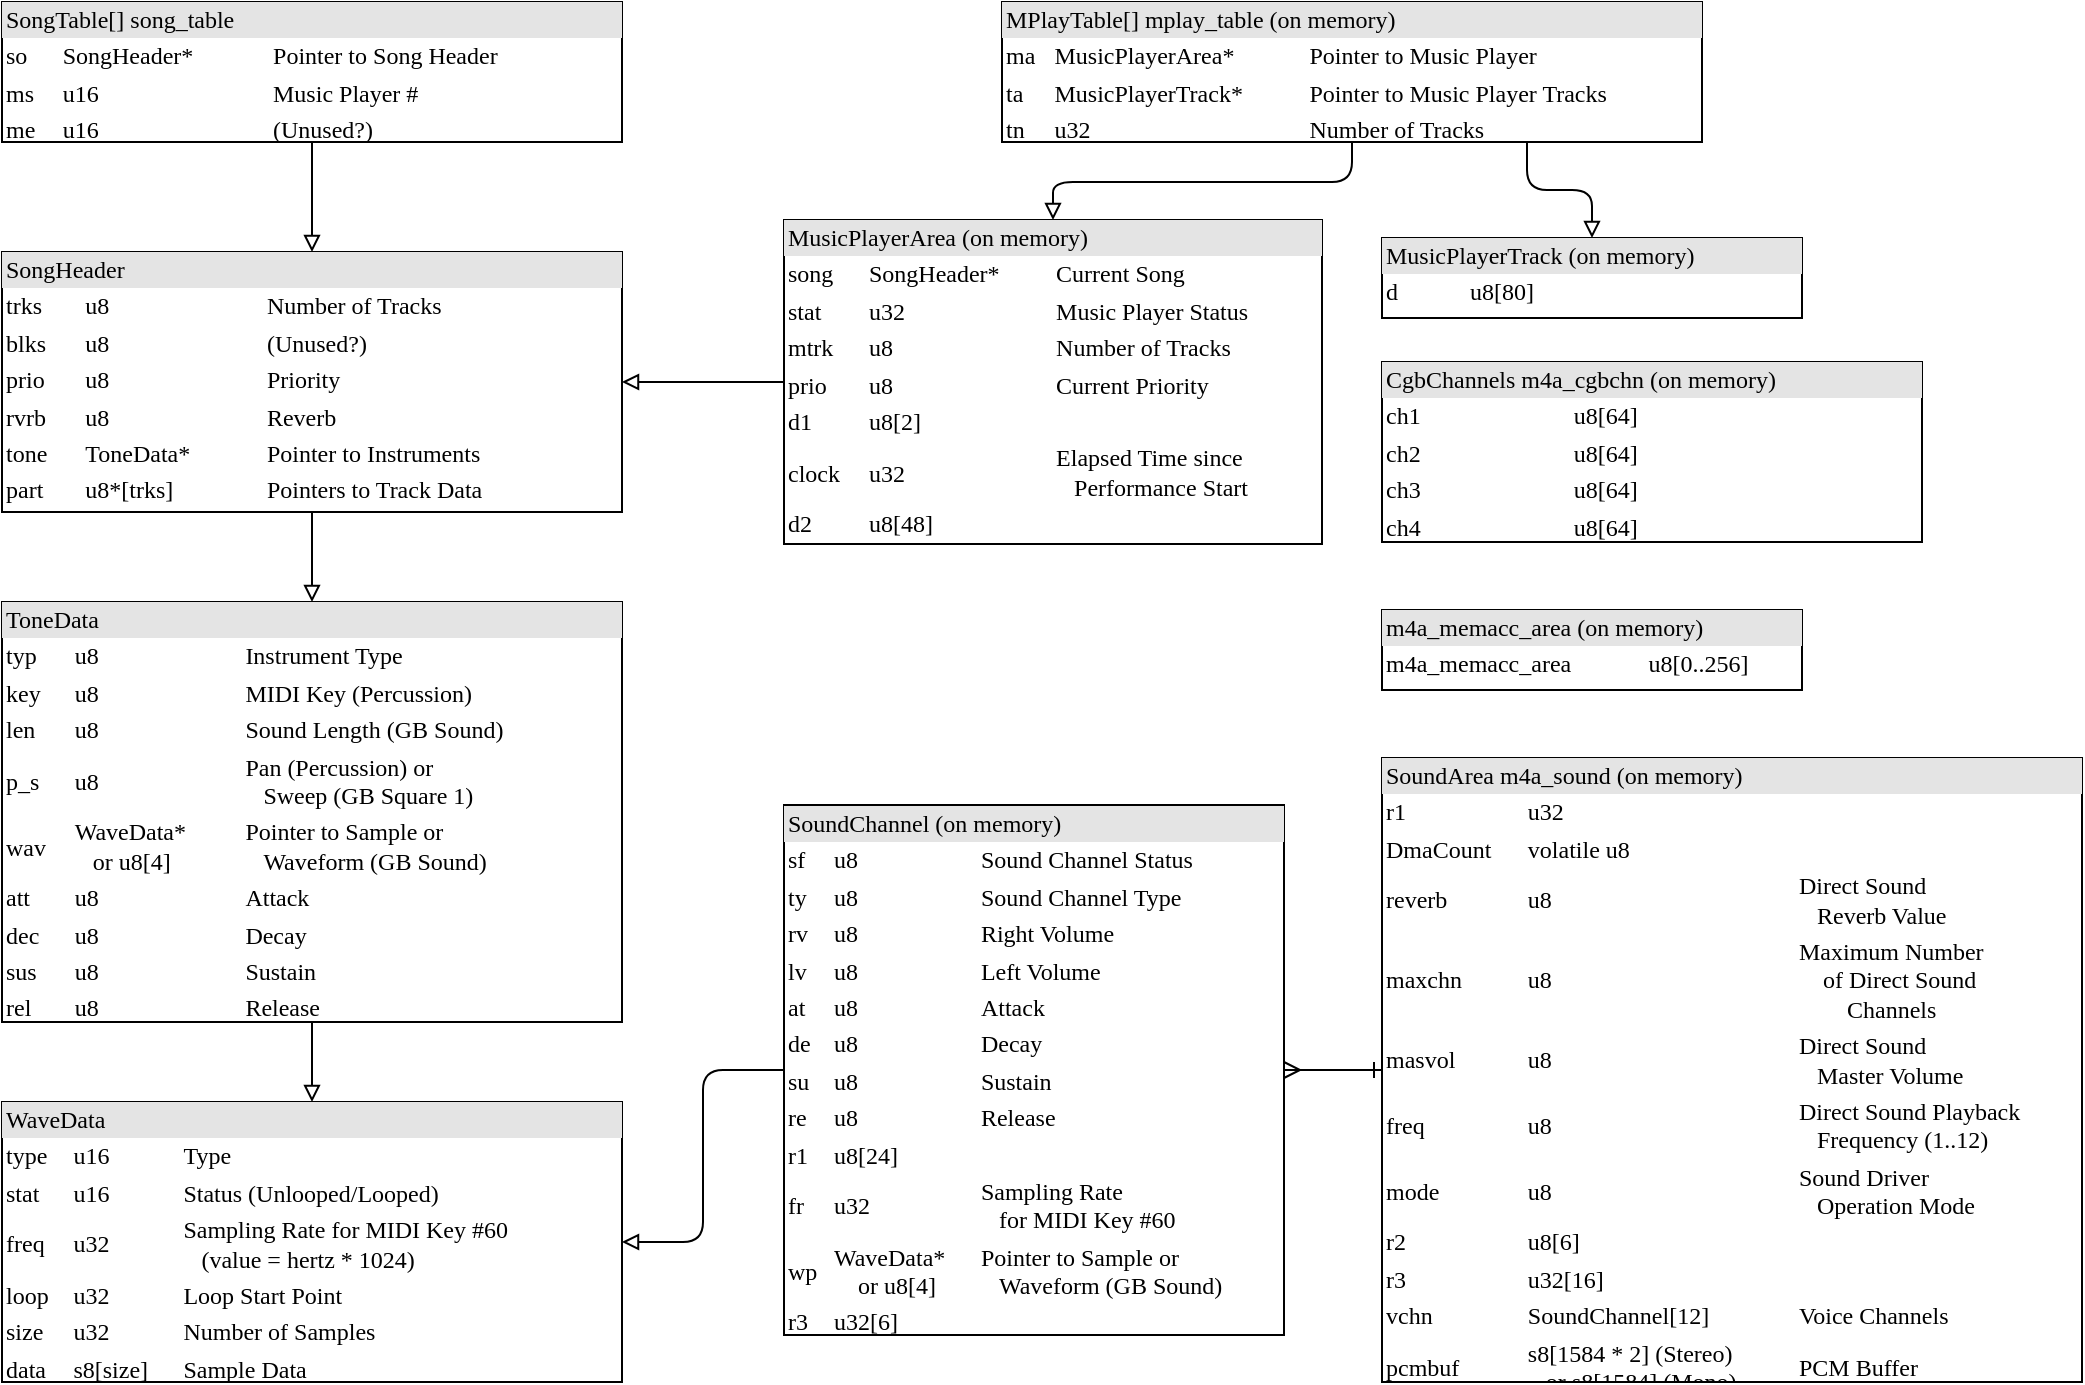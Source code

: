 <mxfile version="10.8.1" type="device"><diagram name="m4aLib" id="2ca16b54-16f6-2749-3443-fa8db7711227"><mxGraphModel dx="840" dy="435" grid="1" gridSize="10" guides="1" tooltips="1" connect="1" arrows="1" fold="1" page="1" pageScale="1" pageWidth="1100" pageHeight="850" background="#ffffff" math="0" shadow="0"><root><mxCell id="0"/><mxCell id="1" parent="0"/><mxCell id="2ed32ef02a7f4228-1" value="&lt;div style=&quot;box-sizing: border-box ; width: 100% ; background: #e4e4e4 ; padding: 2px&quot;&gt;SongTable[] song_table&lt;/div&gt;&lt;table style=&quot;width: 100% ; font-size: 1em&quot; cellpadding=&quot;2&quot; cellspacing=&quot;0&quot;&gt;&lt;tbody&gt;&lt;tr&gt;&lt;td&gt;so&lt;/td&gt;&lt;td&gt;SongHeader*&lt;/td&gt;&lt;td&gt;Pointer to Song Header&lt;/td&gt;&lt;/tr&gt;&lt;tr&gt;&lt;td&gt;ms&lt;/td&gt;&lt;td&gt;u16&lt;/td&gt;&lt;td&gt;Music Player #&lt;/td&gt;&lt;/tr&gt;&lt;tr&gt;&lt;td&gt;me&lt;/td&gt;&lt;td&gt;u16&lt;/td&gt;&lt;td&gt;(Unused?)&lt;/td&gt;&lt;/tr&gt;&lt;/tbody&gt;&lt;/table&gt;" style="verticalAlign=top;align=left;overflow=fill;html=1;rounded=0;shadow=0;comic=0;labelBackgroundColor=none;strokeColor=#000000;strokeWidth=1;fillColor=#ffffff;fontFamily=Verdana;fontSize=12;fontColor=#000000;" parent="1" vertex="1"><mxGeometry x="40" y="40" width="310" height="70" as="geometry"/></mxCell><mxCell id="2ed32ef02a7f4228-2" value="&lt;div style=&quot;box-sizing: border-box ; width: 100% ; background: #e4e4e4 ; padding: 2px&quot;&gt;WaveData&lt;/div&gt;&lt;table style=&quot;width: 100% ; font-size: 1em&quot; cellpadding=&quot;2&quot; cellspacing=&quot;0&quot;&gt;&lt;tbody&gt;&lt;tr&gt;&lt;td&gt;type&lt;/td&gt;&lt;td&gt;u16&lt;/td&gt;&lt;td&gt;Type&lt;/td&gt;&lt;/tr&gt;&lt;tr&gt;&lt;td&gt;stat&lt;/td&gt;&lt;td&gt;u16&lt;/td&gt;&lt;td&gt;Status (Unlooped/Looped)&lt;/td&gt;&lt;/tr&gt;&lt;tr&gt;&lt;td&gt;freq&lt;/td&gt;&lt;td&gt;u32&lt;/td&gt;&lt;td&gt;Sampling Rate for MIDI Key #60&lt;br&gt;&amp;nbsp; &amp;nbsp;(value = hertz * 1024)&lt;/td&gt;&lt;/tr&gt;&lt;tr&gt;&lt;td&gt;loop&lt;/td&gt;&lt;td&gt;u32&lt;br&gt;&lt;/td&gt;&lt;td&gt;Loop Start Point&lt;/td&gt;&lt;/tr&gt;&lt;tr&gt;&lt;td&gt;size&lt;/td&gt;&lt;td&gt;u32&lt;br&gt;&lt;/td&gt;&lt;td&gt;Number of Samples&lt;/td&gt;&lt;/tr&gt;&lt;tr&gt;&lt;td&gt;data&lt;/td&gt;&lt;td&gt;s8[size]&lt;br&gt;&lt;/td&gt;&lt;td&gt;Sample Data&lt;/td&gt;&lt;/tr&gt;&lt;/tbody&gt;&lt;/table&gt;" style="verticalAlign=top;align=left;overflow=fill;html=1;rounded=0;shadow=0;comic=0;labelBackgroundColor=none;strokeColor=#000000;strokeWidth=1;fillColor=#ffffff;fontFamily=Verdana;fontSize=12;fontColor=#000000;" parent="1" vertex="1"><mxGeometry x="40" y="590" width="310" height="140" as="geometry"/></mxCell><mxCell id="2ed32ef02a7f4228-16" style="edgeStyle=orthogonalEdgeStyle;html=1;labelBackgroundColor=none;startArrow=none;endArrow=block;fontFamily=Verdana;fontSize=12;align=left;exitX=0.5;exitY=1;exitDx=0;exitDy=0;startFill=0;endFill=0;entryX=0.5;entryY=0;entryDx=0;entryDy=0;rounded=1;" parent="1" source="2ed32ef02a7f4228-10" target="2ed32ef02a7f4228-2" edge="1"><mxGeometry relative="1" as="geometry"><mxPoint x="270" y="550" as="targetPoint"/></mxGeometry></mxCell><mxCell id="2ed32ef02a7f4228-3" value="&lt;div style=&quot;box-sizing: border-box ; width: 100% ; background: #e4e4e4 ; padding: 2px&quot;&gt;SoundArea m4a_sound (on memory)&lt;/div&gt;&lt;table style=&quot;width: 100% ; font-size: 1em&quot; cellpadding=&quot;2&quot; cellspacing=&quot;0&quot;&gt;&lt;tbody&gt;&lt;tr&gt;&lt;td&gt;r1&lt;/td&gt;&lt;td&gt;u32&lt;/td&gt;&lt;td&gt;&lt;br&gt;&lt;/td&gt;&lt;/tr&gt;&lt;tr&gt;&lt;td&gt;DmaCount&lt;/td&gt;&lt;td&gt;volatile u8&lt;/td&gt;&lt;td&gt;&lt;br&gt;&lt;/td&gt;&lt;/tr&gt;&lt;tr&gt;&lt;td&gt;reverb&lt;/td&gt;&lt;td&gt;u8&lt;/td&gt;&lt;td&gt;Direct Sound&lt;br&gt;&amp;nbsp; &amp;nbsp;Reverb Value&lt;br&gt;&lt;/td&gt;&lt;/tr&gt;&lt;tr&gt;&lt;td&gt;maxchn&lt;/td&gt;&lt;td&gt;u8&lt;br&gt;&lt;/td&gt;&lt;td&gt;Maximum Number&lt;br&gt;&amp;nbsp; &amp;nbsp; of Direct Sound&lt;br&gt;&amp;nbsp; &amp;nbsp; &amp;nbsp; &amp;nbsp; Channels&lt;br&gt;&lt;/td&gt;&lt;/tr&gt;&lt;tr&gt;&lt;td&gt;masvol&lt;/td&gt;&lt;td&gt;u8&lt;/td&gt;&lt;td&gt;Direct Sound&lt;br&gt;&amp;nbsp; &amp;nbsp;Master Volume&lt;br&gt;&lt;/td&gt;&lt;/tr&gt;&lt;tr&gt;&lt;td&gt;freq&lt;br&gt;&lt;/td&gt;&lt;td&gt;u8&lt;/td&gt;&lt;td&gt;Direct Sound Playback&lt;br&gt;&amp;nbsp; &amp;nbsp;Frequency (1..12)&lt;br&gt;&lt;/td&gt;&lt;/tr&gt;&lt;tr&gt;&lt;td&gt;mode&lt;/td&gt;&lt;td&gt;u8&lt;/td&gt;&lt;td&gt;Sound Driver&lt;br&gt;&amp;nbsp; &amp;nbsp;Operation Mode&lt;br&gt;&lt;/td&gt;&lt;/tr&gt;&lt;tr&gt;&lt;td&gt;r2&lt;/td&gt;&lt;td&gt;u8[6]&lt;/td&gt;&lt;td&gt;&lt;br&gt;&lt;/td&gt;&lt;/tr&gt;&lt;tr&gt;&lt;td&gt;r3&lt;/td&gt;&lt;td&gt;u32[16]&lt;/td&gt;&lt;td&gt;&lt;br&gt;&lt;/td&gt;&lt;/tr&gt;&lt;tr&gt;&lt;td&gt;vchn&lt;/td&gt;&lt;td&gt;SoundChannel[12]&lt;br&gt;&lt;/td&gt;&lt;td&gt;Voice Channels&lt;/td&gt;&lt;/tr&gt;&lt;tr&gt;&lt;td&gt;pcmbuf&lt;/td&gt;&lt;td&gt;s8[1584 * 2] (Stereo)&lt;br&gt;&amp;nbsp; &amp;nbsp;or s8[1584] (Mono)&lt;/td&gt;&lt;td&gt;PCM Buffer&lt;/td&gt;&lt;/tr&gt;&lt;/tbody&gt;&lt;/table&gt;" style="verticalAlign=top;align=left;overflow=fill;html=1;rounded=0;shadow=0;comic=0;labelBackgroundColor=none;strokeColor=#000000;strokeWidth=1;fillColor=#ffffff;fontFamily=Verdana;fontSize=12;fontColor=#000000;" parent="1" vertex="1"><mxGeometry x="730" y="418" width="350" height="312" as="geometry"/></mxCell><mxCell id="d6IGOWzx8pwotiK974Br-10" value="" style="edgeStyle=orthogonalEdgeStyle;rounded=1;orthogonalLoop=1;jettySize=auto;html=1;startArrow=none;startFill=0;endArrow=block;endFill=0;exitX=0.5;exitY=1;exitDx=0;exitDy=0;" parent="1" source="2ed32ef02a7f4228-5" target="2ed32ef02a7f4228-12" edge="1"><mxGeometry relative="1" as="geometry"/></mxCell><mxCell id="2ed32ef02a7f4228-5" value="&lt;div style=&quot;box-sizing: border-box ; width: 100% ; background: #e4e4e4 ; padding: 2px&quot;&gt;MPlayTable[] mplay_table (on memory)&lt;/div&gt;&lt;table style=&quot;width: 100% ; font-size: 1em&quot; cellpadding=&quot;2&quot; cellspacing=&quot;0&quot;&gt;&lt;tbody&gt;&lt;tr&gt;&lt;td&gt;ma&lt;/td&gt;&lt;td&gt;MusicPlayerArea*&lt;/td&gt;&lt;td&gt;Pointer to Music Player&lt;/td&gt;&lt;/tr&gt;&lt;tr&gt;&lt;td&gt;ta&lt;/td&gt;&lt;td&gt;MusicPlayerTrack*&lt;/td&gt;&lt;td&gt;Pointer to Music Player Tracks&lt;/td&gt;&lt;/tr&gt;&lt;tr&gt;&lt;td&gt;tn&lt;/td&gt;&lt;td&gt;u32&lt;/td&gt;&lt;td&gt;Number of Tracks&lt;/td&gt;&lt;/tr&gt;&lt;/tbody&gt;&lt;/table&gt;" style="verticalAlign=top;align=left;overflow=fill;html=1;rounded=0;shadow=0;comic=0;labelBackgroundColor=none;strokeColor=#000000;strokeWidth=1;fillColor=#ffffff;fontFamily=Verdana;fontSize=12;fontColor=#000000;" parent="1" vertex="1"><mxGeometry x="540" y="40" width="350" height="70" as="geometry"/></mxCell><mxCell id="2ed32ef02a7f4228-6" value="&lt;div style=&quot;box-sizing: border-box ; width: 100% ; background: #e4e4e4 ; padding: 2px&quot;&gt;SongHeader&lt;/div&gt;&lt;table style=&quot;width: 100% ; font-size: 1em&quot; cellpadding=&quot;2&quot; cellspacing=&quot;0&quot;&gt;&lt;tbody&gt;&lt;tr&gt;&lt;td&gt;trks&lt;/td&gt;&lt;td&gt;u8&lt;/td&gt;&lt;td&gt;Number of Tracks&lt;/td&gt;&lt;/tr&gt;&lt;tr&gt;&lt;td&gt;blks&lt;/td&gt;&lt;td&gt;u8&lt;/td&gt;&lt;td&gt;(Unused?)&lt;/td&gt;&lt;/tr&gt;&lt;tr&gt;&lt;td&gt;prio&lt;/td&gt;&lt;td&gt;u8&lt;/td&gt;&lt;td&gt;Priority&lt;/td&gt;&lt;/tr&gt;&lt;tr&gt;&lt;td&gt;rvrb&lt;/td&gt;&lt;td&gt;u8&lt;/td&gt;&lt;td&gt;Reverb&lt;/td&gt;&lt;/tr&gt;&lt;tr&gt;&lt;td&gt;tone&lt;/td&gt;&lt;td&gt;ToneData*&lt;br&gt;&lt;/td&gt;&lt;td&gt;Pointer to Instruments&lt;/td&gt;&lt;/tr&gt;&lt;tr&gt;&lt;td&gt;part&lt;/td&gt;&lt;td&gt;u8*[trks]&lt;br&gt;&lt;/td&gt;&lt;td&gt;Pointers to Track Data&lt;/td&gt;&lt;/tr&gt;&lt;/tbody&gt;&lt;/table&gt;" style="verticalAlign=top;align=left;overflow=fill;html=1;rounded=0;shadow=0;comic=0;labelBackgroundColor=none;strokeColor=#000000;strokeWidth=1;fillColor=#ffffff;fontFamily=Verdana;fontSize=12;fontColor=#000000;" parent="1" vertex="1"><mxGeometry x="40" y="165" width="310" height="130" as="geometry"/></mxCell><mxCell id="2ed32ef02a7f4228-7" value="&lt;div style=&quot;box-sizing: border-box ; width: 100% ; background: #e4e4e4 ; padding: 2px&quot;&gt;MusicPlayerTrack (on memory)&lt;/div&gt;&lt;table style=&quot;width: 100% ; font-size: 1em&quot; cellpadding=&quot;2&quot; cellspacing=&quot;0&quot;&gt;&lt;tbody&gt;&lt;tr&gt;&lt;td&gt;d&lt;/td&gt;&lt;td&gt;u8[80]&lt;/td&gt;&lt;td&gt;&lt;br&gt;&lt;/td&gt;&lt;/tr&gt;&lt;/tbody&gt;&lt;/table&gt;" style="verticalAlign=top;align=left;overflow=fill;html=1;rounded=0;shadow=0;comic=0;labelBackgroundColor=none;strokeColor=#000000;strokeWidth=1;fillColor=#ffffff;fontFamily=Verdana;fontSize=12;fontColor=#000000;" parent="1" vertex="1"><mxGeometry x="730" y="158" width="210" height="40" as="geometry"/></mxCell><mxCell id="2ed32ef02a7f4228-8" value="&lt;div style=&quot;box-sizing: border-box ; width: 100% ; background: #e4e4e4 ; padding: 2px&quot;&gt;SoundChannel (on memory)&lt;/div&gt;&lt;table style=&quot;width: 100% ; font-size: 1em&quot; cellpadding=&quot;2&quot; cellspacing=&quot;0&quot;&gt;&lt;tbody&gt;&lt;tr&gt;&lt;td&gt;sf&lt;/td&gt;&lt;td&gt;u8&lt;/td&gt;&lt;td&gt;Sound Channel Status&lt;/td&gt;&lt;/tr&gt;&lt;tr&gt;&lt;td&gt;ty&lt;/td&gt;&lt;td&gt;u8&lt;/td&gt;&lt;td&gt;Sound Channel Type&lt;/td&gt;&lt;/tr&gt;&lt;tr&gt;&lt;td&gt;rv&lt;/td&gt;&lt;td&gt;u8&lt;/td&gt;&lt;td&gt;Right Volume&lt;/td&gt;&lt;/tr&gt;&lt;tr&gt;&lt;td&gt;lv&lt;/td&gt;&lt;td&gt;u8&lt;br&gt;&lt;/td&gt;&lt;td&gt;Left Volume&lt;/td&gt;&lt;/tr&gt;&lt;tr&gt;&lt;td&gt;at&lt;/td&gt;&lt;td&gt;u8&lt;br&gt;&lt;/td&gt;&lt;td&gt;Attack&lt;/td&gt;&lt;/tr&gt;&lt;tr&gt;&lt;td&gt;de&lt;/td&gt;&lt;td&gt;u8&lt;br&gt;&lt;/td&gt;&lt;td&gt;Decay&lt;/td&gt;&lt;/tr&gt;&lt;tr&gt;&lt;td&gt;su&lt;/td&gt;&lt;td&gt;u8&lt;br&gt;&lt;/td&gt;&lt;td&gt;Sustain&lt;/td&gt;&lt;/tr&gt;&lt;tr&gt;&lt;td&gt;re&lt;/td&gt;&lt;td&gt;u8&lt;br&gt;&lt;/td&gt;&lt;td&gt;Release&lt;/td&gt;&lt;/tr&gt;&lt;tr&gt;&lt;td&gt;r1&lt;/td&gt;&lt;td&gt;u8[24]&lt;br&gt;&lt;/td&gt;&lt;td&gt;&lt;br&gt;&lt;/td&gt;&lt;/tr&gt;&lt;tr&gt;&lt;td&gt;fr&lt;/td&gt;&lt;td&gt;u32&lt;br&gt;&lt;/td&gt;&lt;td&gt;Sampling Rate&lt;br&gt;&amp;nbsp; &amp;nbsp;for MIDI Key #60&lt;/td&gt;&lt;/tr&gt;&lt;tr&gt;&lt;td&gt;wp&lt;/td&gt;&lt;td&gt;WaveData*&lt;br&gt;&amp;nbsp; &amp;nbsp; or u8[4]&lt;/td&gt;&lt;td&gt;Pointer to Sample or&lt;br&gt;&amp;nbsp; &amp;nbsp;Waveform (GB Sound)&lt;/td&gt;&lt;/tr&gt;&lt;tr&gt;&lt;td&gt;r3&lt;/td&gt;&lt;td&gt;u32[6]&lt;br&gt;&lt;/td&gt;&lt;td&gt;&lt;br&gt;&lt;/td&gt;&lt;/tr&gt;&lt;/tbody&gt;&lt;/table&gt;" style="verticalAlign=top;align=left;overflow=fill;html=1;rounded=0;shadow=0;comic=0;labelBackgroundColor=none;strokeColor=#000000;strokeWidth=1;fillColor=#ffffff;fontFamily=Verdana;fontSize=12;fontColor=#000000;" parent="1" vertex="1"><mxGeometry x="431" y="441.5" width="250" height="265" as="geometry"/></mxCell><mxCell id="2ed32ef02a7f4228-21" style="edgeStyle=orthogonalEdgeStyle;html=1;labelBackgroundColor=none;startArrow=none;endArrow=block;fontFamily=Verdana;fontSize=12;align=left;exitX=0.5;exitY=1;exitDx=0;exitDy=0;startFill=0;endFill=0;entryX=0.5;entryY=0;entryDx=0;entryDy=0;rounded=1;" parent="1" source="2ed32ef02a7f4228-6" target="2ed32ef02a7f4228-10" edge="1"><mxGeometry relative="1" as="geometry"><mxPoint x="130" y="350" as="targetPoint"/></mxGeometry></mxCell><mxCell id="2ed32ef02a7f4228-10" value="&lt;div style=&quot;box-sizing: border-box ; width: 100% ; background: #e4e4e4 ; padding: 2px&quot;&gt;ToneData&lt;/div&gt;&lt;table style=&quot;width: 100% ; font-size: 1em&quot; cellpadding=&quot;2&quot; cellspacing=&quot;0&quot;&gt;&lt;tbody&gt;&lt;tr&gt;&lt;td&gt;typ&lt;/td&gt;&lt;td&gt;u8&lt;/td&gt;&lt;td&gt;Instrument Type&lt;/td&gt;&lt;/tr&gt;&lt;tr&gt;&lt;td&gt;key&lt;/td&gt;&lt;td&gt;u8&lt;/td&gt;&lt;td&gt;MIDI Key (Percussion)&lt;/td&gt;&lt;/tr&gt;&lt;tr&gt;&lt;td&gt;len&lt;/td&gt;&lt;td&gt;u8&lt;/td&gt;&lt;td&gt;Sound Length (GB Sound)&lt;/td&gt;&lt;/tr&gt;&lt;tr&gt;&lt;td&gt;p_s&lt;/td&gt;&lt;td&gt;u8&lt;br&gt;&lt;/td&gt;&lt;td&gt;Pan (Percussion) or&lt;br&gt;&amp;nbsp; &amp;nbsp;Sweep (GB Square 1)&lt;/td&gt;&lt;/tr&gt;&lt;tr&gt;&lt;td&gt;wav&lt;/td&gt;&lt;td&gt;WaveData*&lt;br&gt;&amp;nbsp; &amp;nbsp;or u8[4]&lt;br&gt;&lt;/td&gt;&lt;td&gt;Pointer to Sample or&lt;br&gt;&amp;nbsp; &amp;nbsp;Waveform (GB Sound)&lt;/td&gt;&lt;/tr&gt;&lt;tr&gt;&lt;td&gt;att&lt;/td&gt;&lt;td&gt;u8&lt;br&gt;&lt;/td&gt;&lt;td&gt;Attack&lt;/td&gt;&lt;/tr&gt;&lt;tr&gt;&lt;td&gt;dec&lt;/td&gt;&lt;td&gt;u8&lt;br&gt;&lt;/td&gt;&lt;td&gt;Decay&lt;/td&gt;&lt;/tr&gt;&lt;tr&gt;&lt;td&gt;sus&lt;/td&gt;&lt;td&gt;u8&lt;br&gt;&lt;/td&gt;&lt;td&gt;Sustain&lt;/td&gt;&lt;/tr&gt;&lt;tr&gt;&lt;td&gt;rel&lt;/td&gt;&lt;td&gt;u8&lt;br&gt;&lt;/td&gt;&lt;td&gt;Release&lt;/td&gt;&lt;/tr&gt;&lt;/tbody&gt;&lt;/table&gt;" style="verticalAlign=top;align=left;overflow=fill;html=1;rounded=0;shadow=0;comic=0;labelBackgroundColor=none;strokeColor=#000000;strokeWidth=1;fillColor=#ffffff;fontFamily=Verdana;fontSize=12;fontColor=#000000;" parent="1" vertex="1"><mxGeometry x="40" y="340" width="310" height="210" as="geometry"/></mxCell><mxCell id="2ed32ef02a7f4228-12" value="&lt;div style=&quot;box-sizing: border-box ; width: 100% ; background: #e4e4e4 ; padding: 2px&quot;&gt;MusicPlayerArea (on memory)&lt;/div&gt;&lt;table style=&quot;width: 100% ; font-size: 1em&quot; cellpadding=&quot;2&quot; cellspacing=&quot;0&quot;&gt;&lt;tbody&gt;&lt;tr&gt;&lt;td&gt;song&lt;/td&gt;&lt;td&gt;SongHeader*&lt;/td&gt;&lt;td&gt;Current Song&lt;/td&gt;&lt;/tr&gt;&lt;tr&gt;&lt;td&gt;stat&lt;/td&gt;&lt;td&gt;u32&lt;/td&gt;&lt;td&gt;Music Player Status&lt;/td&gt;&lt;/tr&gt;&lt;tr&gt;&lt;td&gt;mtrk&lt;/td&gt;&lt;td&gt;u8&lt;/td&gt;&lt;td&gt;Number of Tracks&lt;/td&gt;&lt;/tr&gt;&lt;tr&gt;&lt;td&gt;prio&lt;/td&gt;&lt;td&gt;u8&lt;br&gt;&lt;/td&gt;&lt;td&gt;Current Priority&lt;/td&gt;&lt;/tr&gt;&lt;tr&gt;&lt;td&gt;d1&lt;/td&gt;&lt;td&gt;u8[2]&lt;br&gt;&lt;/td&gt;&lt;td&gt;&lt;br&gt;&lt;/td&gt;&lt;/tr&gt;&lt;tr&gt;&lt;td&gt;clock&lt;/td&gt;&lt;td&gt;u32&lt;br&gt;&lt;/td&gt;&lt;td&gt;Elapsed Time since&lt;br&gt;&amp;nbsp; &amp;nbsp;Performance Start&lt;/td&gt;&lt;/tr&gt;&lt;tr&gt;&lt;td&gt;d2&lt;/td&gt;&lt;td&gt;u8[48]&lt;/td&gt;&lt;td&gt;&lt;br&gt;&lt;/td&gt;&lt;/tr&gt;&lt;/tbody&gt;&lt;/table&gt;" style="verticalAlign=top;align=left;overflow=fill;html=1;rounded=0;shadow=0;comic=0;labelBackgroundColor=none;strokeColor=#000000;strokeWidth=1;fillColor=#ffffff;fontFamily=Verdana;fontSize=12;fontColor=#000000;" parent="1" vertex="1"><mxGeometry x="431" y="149" width="269" height="162" as="geometry"/></mxCell><mxCell id="2ed32ef02a7f4228-13" value="" style="edgeStyle=orthogonalEdgeStyle;html=1;endArrow=block;startArrow=none;labelBackgroundColor=none;fontFamily=Verdana;fontSize=12;align=left;exitX=0.5;exitY=1;exitDx=0;exitDy=0;entryX=0.5;entryY=0;entryDx=0;entryDy=0;startFill=0;endFill=0;rounded=1;" parent="1" source="2ed32ef02a7f4228-1" target="2ed32ef02a7f4228-6" edge="1"><mxGeometry width="100" height="100" relative="1" as="geometry"><mxPoint x="280" y="310" as="sourcePoint"/><mxPoint x="380" y="210" as="targetPoint"/></mxGeometry></mxCell><mxCell id="d6IGOWzx8pwotiK974Br-6" style="edgeStyle=orthogonalEdgeStyle;html=1;labelBackgroundColor=none;startArrow=none;endArrow=block;fontFamily=Verdana;fontSize=12;align=left;startFill=0;endFill=0;entryX=1;entryY=0.5;entryDx=0;entryDy=0;rounded=1;" parent="1" source="2ed32ef02a7f4228-8" target="2ed32ef02a7f4228-2" edge="1"><mxGeometry relative="1" as="geometry"><mxPoint x="140" y="300" as="sourcePoint"/><mxPoint x="140" y="350" as="targetPoint"/></mxGeometry></mxCell><mxCell id="d6IGOWzx8pwotiK974Br-7" style="edgeStyle=orthogonalEdgeStyle;html=1;labelBackgroundColor=none;startArrow=none;endArrow=block;fontFamily=Verdana;fontSize=12;align=left;startFill=0;endFill=0;rounded=1;entryX=1;entryY=0.5;entryDx=0;entryDy=0;" parent="1" source="2ed32ef02a7f4228-12" target="2ed32ef02a7f4228-6" edge="1"><mxGeometry relative="1" as="geometry"><mxPoint x="445" y="558" as="sourcePoint"/><mxPoint x="240" y="280" as="targetPoint"/></mxGeometry></mxCell><mxCell id="d6IGOWzx8pwotiK974Br-9" style="edgeStyle=orthogonalEdgeStyle;html=1;labelBackgroundColor=none;startArrow=none;endArrow=block;fontFamily=Verdana;fontSize=12;align=left;exitX=0.75;exitY=1;exitDx=0;exitDy=0;startFill=0;endFill=0;entryX=0.5;entryY=0;entryDx=0;entryDy=0;rounded=1;" parent="1" source="2ed32ef02a7f4228-5" target="2ed32ef02a7f4228-7" edge="1"><mxGeometry relative="1" as="geometry"><mxPoint x="812.5" y="555" as="sourcePoint"/><mxPoint x="847.5" y="605" as="targetPoint"/></mxGeometry></mxCell><mxCell id="d6IGOWzx8pwotiK974Br-11" value="" style="edgeStyle=orthogonalEdgeStyle;rounded=1;orthogonalLoop=1;jettySize=auto;html=1;startArrow=ERone;startFill=0;endArrow=ERmany;endFill=0;entryX=1;entryY=0.5;entryDx=0;entryDy=0;" parent="1" source="2ed32ef02a7f4228-3" target="2ed32ef02a7f4228-8" edge="1"><mxGeometry relative="1" as="geometry"><mxPoint x="750" y="392.5" as="sourcePoint"/><mxPoint x="750" y="430" as="targetPoint"/></mxGeometry></mxCell><mxCell id="d6IGOWzx8pwotiK974Br-15" value="&lt;div style=&quot;box-sizing: border-box ; width: 100% ; background: #e4e4e4 ; padding: 2px&quot;&gt;CgbChannels m4a_cgbchn (on memory)&lt;/div&gt;&lt;table style=&quot;width: 100% ; font-size: 1em&quot; cellpadding=&quot;2&quot; cellspacing=&quot;0&quot;&gt;&lt;tbody&gt;&lt;tr&gt;&lt;td&gt;ch1&lt;/td&gt;&lt;td&gt;u8[64]&lt;/td&gt;&lt;td&gt;&lt;br&gt;&lt;/td&gt;&lt;/tr&gt;&lt;tr&gt;&lt;td&gt;ch2&lt;/td&gt;&lt;td&gt;u8[64]&lt;/td&gt;&lt;td&gt;&lt;br&gt;&lt;/td&gt;&lt;/tr&gt;&lt;tr&gt;&lt;td&gt;ch3&lt;/td&gt;&lt;td&gt;u8[64]&lt;/td&gt;&lt;td&gt;&lt;br&gt;&lt;/td&gt;&lt;/tr&gt;&lt;tr&gt;&lt;td&gt;ch4&lt;/td&gt;&lt;td&gt;u8[64]&lt;br&gt;&lt;/td&gt;&lt;td&gt;&lt;br&gt;&lt;/td&gt;&lt;/tr&gt;&lt;/tbody&gt;&lt;/table&gt;" style="verticalAlign=top;align=left;overflow=fill;html=1;rounded=0;shadow=0;comic=0;labelBackgroundColor=none;strokeColor=#000000;strokeWidth=1;fillColor=#ffffff;fontFamily=Verdana;fontSize=12;fontColor=#000000;" parent="1" vertex="1"><mxGeometry x="730" y="220" width="270" height="90" as="geometry"/></mxCell><mxCell id="d6IGOWzx8pwotiK974Br-18" value="&lt;div style=&quot;box-sizing: border-box ; width: 100% ; background: #e4e4e4 ; padding: 2px&quot;&gt;m4a_memacc_area (on memory)&lt;/div&gt;&lt;table style=&quot;width: 100% ; font-size: 1em&quot; cellpadding=&quot;2&quot; cellspacing=&quot;0&quot;&gt;&lt;tbody&gt;&lt;tr&gt;&lt;td&gt;m4a_memacc_area&lt;/td&gt;&lt;td&gt;u8[0..256]&lt;/td&gt;&lt;td&gt;&lt;br&gt;&lt;/td&gt;&lt;/tr&gt;&lt;/tbody&gt;&lt;/table&gt;" style="verticalAlign=top;align=left;overflow=fill;html=1;rounded=0;shadow=0;comic=0;labelBackgroundColor=none;strokeColor=#000000;strokeWidth=1;fillColor=#ffffff;fontFamily=Verdana;fontSize=12;fontColor=#000000;" parent="1" vertex="1"><mxGeometry x="730" y="344" width="210" height="40" as="geometry"/></mxCell></root></mxGraphModel></diagram></mxfile>